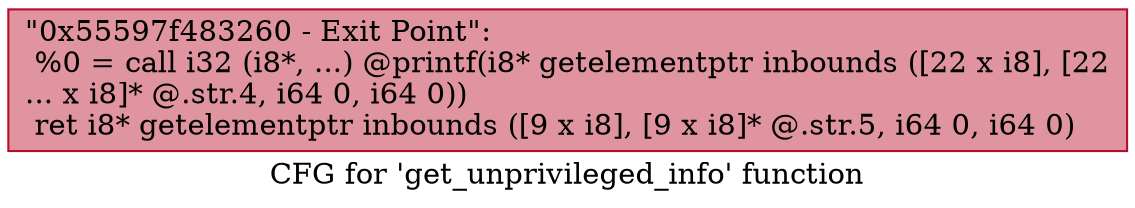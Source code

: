 digraph "CFG for 'get_unprivileged_info' function" {
	label="CFG for 'get_unprivileged_info' function";

	Node0x55597f483260 [shape=record,color="#b70d28ff", style=filled, fillcolor="#b70d2870",label="{\"0x55597f483260 - Exit Point\":\l  %0 = call i32 (i8*, ...) @printf(i8* getelementptr inbounds ([22 x i8], [22\l... x i8]* @.str.4, i64 0, i64 0))\l  ret i8* getelementptr inbounds ([9 x i8], [9 x i8]* @.str.5, i64 0, i64 0)\l}"];
}
